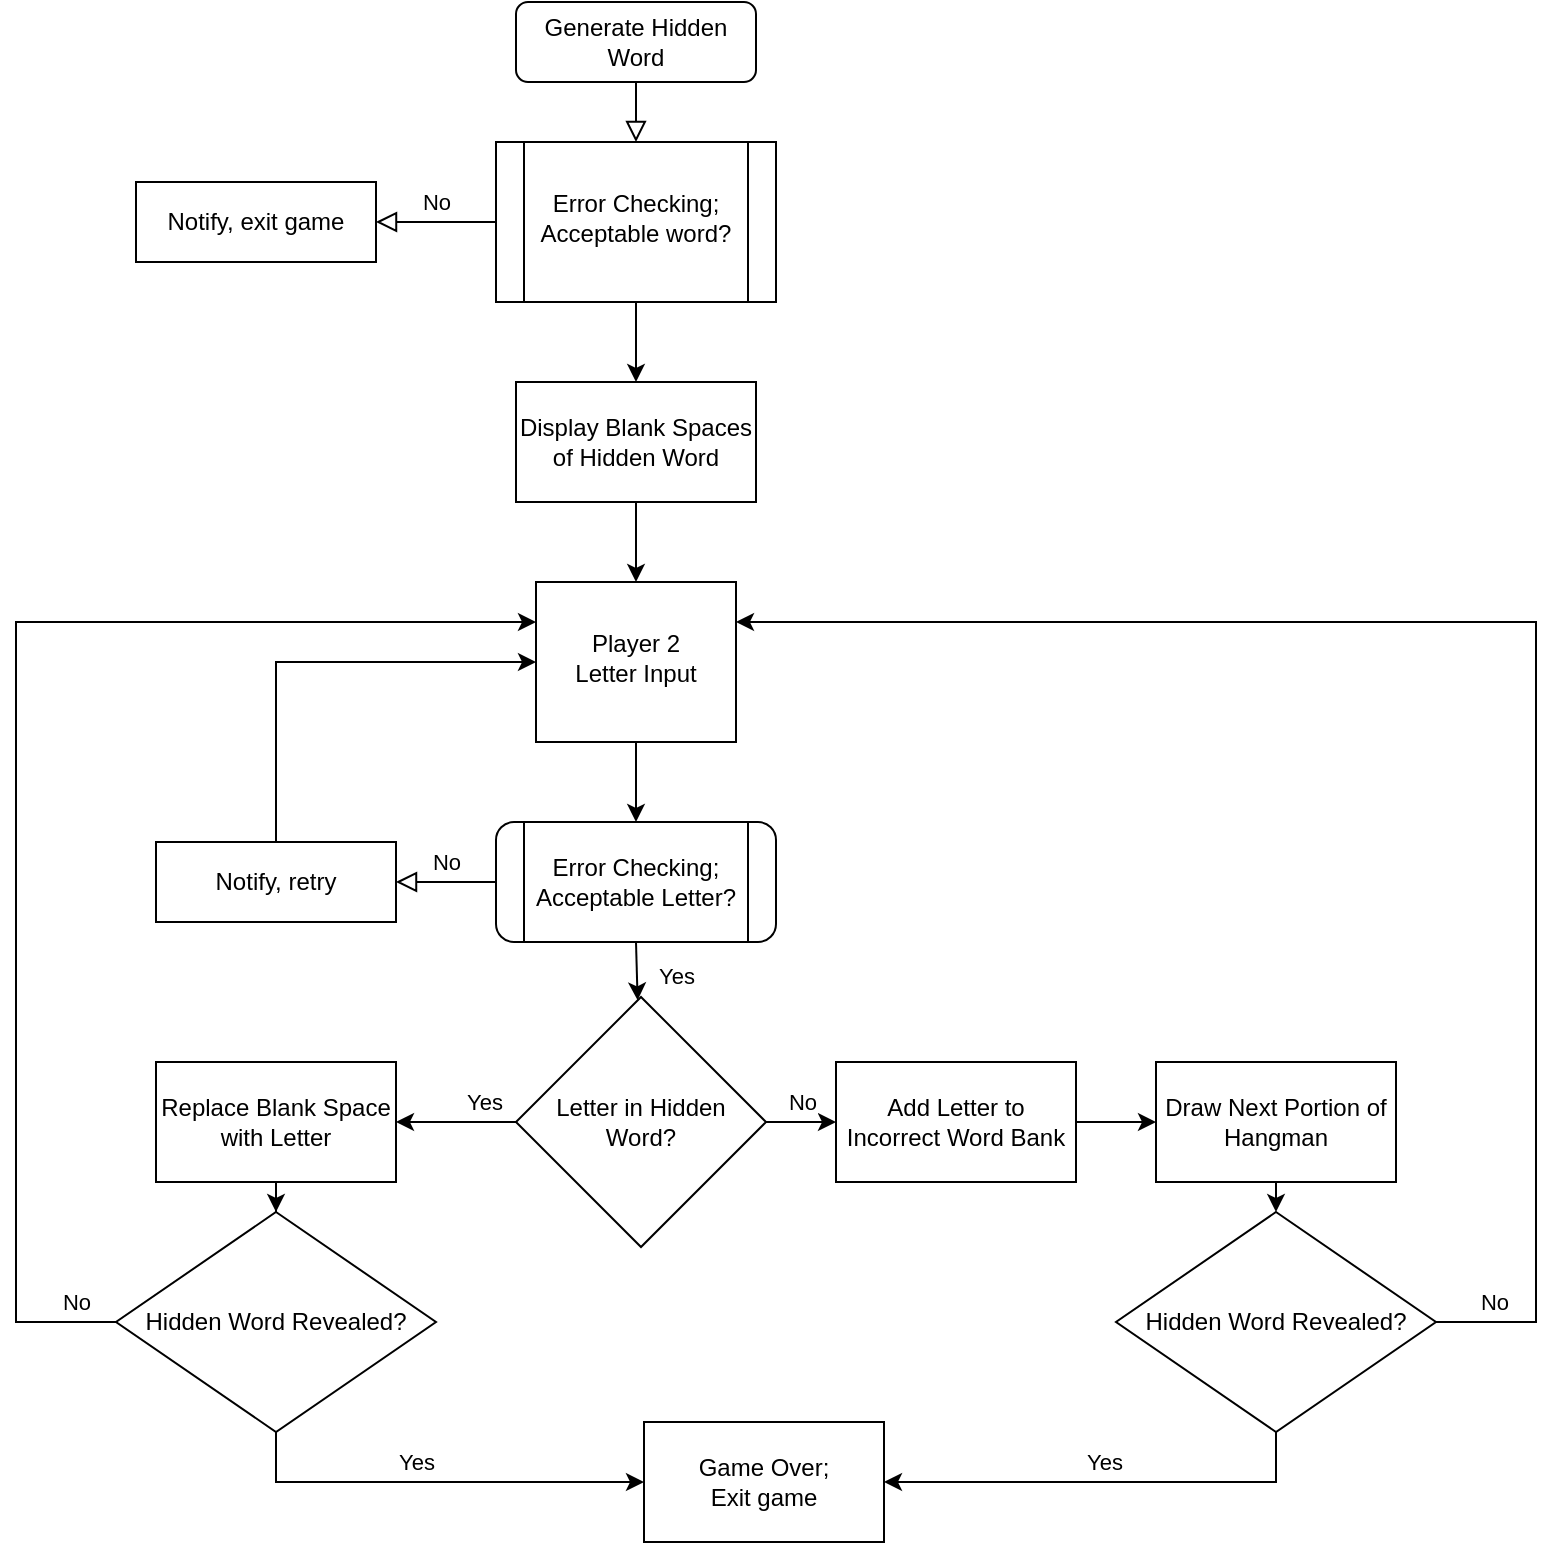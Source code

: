 <mxfile version="14.7.7" type="github">
  <diagram id="C5RBs43oDa-KdzZeNtuy" name="Page-1">
    <mxGraphModel dx="1221" dy="775" grid="1" gridSize="10" guides="1" tooltips="1" connect="1" arrows="1" fold="1" page="1" pageScale="1" pageWidth="827" pageHeight="1169" math="0" shadow="0">
      <root>
        <mxCell id="WIyWlLk6GJQsqaUBKTNV-0" />
        <mxCell id="WIyWlLk6GJQsqaUBKTNV-1" parent="WIyWlLk6GJQsqaUBKTNV-0" />
        <mxCell id="WIyWlLk6GJQsqaUBKTNV-2" value="" style="rounded=0;html=1;jettySize=auto;orthogonalLoop=1;fontSize=11;endArrow=block;endFill=0;endSize=8;strokeWidth=1;shadow=0;labelBackgroundColor=none;edgeStyle=orthogonalEdgeStyle;" parent="WIyWlLk6GJQsqaUBKTNV-1" source="WIyWlLk6GJQsqaUBKTNV-3" target="WIyWlLk6GJQsqaUBKTNV-6" edge="1">
          <mxGeometry relative="1" as="geometry" />
        </mxCell>
        <mxCell id="WIyWlLk6GJQsqaUBKTNV-3" value="Generate Hidden Word" style="rounded=1;whiteSpace=wrap;html=1;fontSize=12;glass=0;strokeWidth=1;shadow=0;" parent="WIyWlLk6GJQsqaUBKTNV-1" vertex="1">
          <mxGeometry x="290" y="10" width="120" height="40" as="geometry" />
        </mxCell>
        <mxCell id="WIyWlLk6GJQsqaUBKTNV-5" value="No" style="edgeStyle=orthogonalEdgeStyle;rounded=0;html=1;jettySize=auto;orthogonalLoop=1;fontSize=11;endArrow=block;endFill=0;endSize=8;strokeWidth=1;shadow=0;labelBackgroundColor=none;" parent="WIyWlLk6GJQsqaUBKTNV-1" source="WIyWlLk6GJQsqaUBKTNV-6" target="WIyWlLk6GJQsqaUBKTNV-7" edge="1">
          <mxGeometry y="-10" relative="1" as="geometry">
            <mxPoint as="offset" />
          </mxGeometry>
        </mxCell>
        <mxCell id="0c1M3Ay7tlycpnXRrokV-31" style="edgeStyle=orthogonalEdgeStyle;rounded=0;orthogonalLoop=1;jettySize=auto;html=1;entryX=0.5;entryY=0;entryDx=0;entryDy=0;" edge="1" parent="WIyWlLk6GJQsqaUBKTNV-1" source="WIyWlLk6GJQsqaUBKTNV-6" target="0c1M3Ay7tlycpnXRrokV-28">
          <mxGeometry relative="1" as="geometry" />
        </mxCell>
        <mxCell id="WIyWlLk6GJQsqaUBKTNV-6" value="Error Checking; Acceptable word?" style="shape=process;whiteSpace=wrap;html=1;shadow=0;fontFamily=Helvetica;fontSize=12;align=center;strokeWidth=1;spacing=6;spacingTop=-4;" parent="WIyWlLk6GJQsqaUBKTNV-1" vertex="1">
          <mxGeometry x="280" y="80" width="140" height="80" as="geometry" />
        </mxCell>
        <mxCell id="WIyWlLk6GJQsqaUBKTNV-7" value="Notify, exit game" style="rounded=0;whiteSpace=wrap;html=1;fontSize=12;glass=0;strokeWidth=1;shadow=0;" parent="WIyWlLk6GJQsqaUBKTNV-1" vertex="1">
          <mxGeometry x="100" y="100" width="120" height="40" as="geometry" />
        </mxCell>
        <mxCell id="WIyWlLk6GJQsqaUBKTNV-10" value="&lt;div&gt;Player 2&lt;/div&gt;&lt;div&gt;Letter Input&lt;br&gt;&lt;/div&gt;" style="square;whiteSpace=wrap;html=1;shadow=0;fontFamily=Helvetica;fontSize=12;align=center;strokeWidth=1;spacing=6;spacingTop=-4;" parent="WIyWlLk6GJQsqaUBKTNV-1" vertex="1">
          <mxGeometry x="300" y="300" width="100" height="80" as="geometry" />
        </mxCell>
        <mxCell id="WIyWlLk6GJQsqaUBKTNV-11" value="&lt;div&gt;Error Checking; &lt;br&gt;&lt;/div&gt;&lt;div&gt;Acceptable Letter?&lt;/div&gt;" style="shape=process;rounded=1;whiteSpace=wrap;html=1;fontSize=12;glass=0;strokeWidth=1;shadow=0;" parent="WIyWlLk6GJQsqaUBKTNV-1" vertex="1">
          <mxGeometry x="280" y="420" width="140" height="60" as="geometry" />
        </mxCell>
        <mxCell id="0c1M3Ay7tlycpnXRrokV-7" value="Yes" style="edgeStyle=orthogonalEdgeStyle;rounded=0;orthogonalLoop=1;jettySize=auto;html=1;" edge="1" parent="WIyWlLk6GJQsqaUBKTNV-1" source="0c1M3Ay7tlycpnXRrokV-0" target="0c1M3Ay7tlycpnXRrokV-6">
          <mxGeometry x="-0.467" y="-10" relative="1" as="geometry">
            <mxPoint as="offset" />
          </mxGeometry>
        </mxCell>
        <mxCell id="0c1M3Ay7tlycpnXRrokV-9" value="No" style="edgeStyle=orthogonalEdgeStyle;rounded=0;orthogonalLoop=1;jettySize=auto;html=1;exitX=1;exitY=0.5;exitDx=0;exitDy=0;" edge="1" parent="WIyWlLk6GJQsqaUBKTNV-1" source="0c1M3Ay7tlycpnXRrokV-0">
          <mxGeometry y="10" relative="1" as="geometry">
            <mxPoint x="450" y="570" as="targetPoint" />
            <mxPoint as="offset" />
          </mxGeometry>
        </mxCell>
        <mxCell id="0c1M3Ay7tlycpnXRrokV-0" value="Letter in Hidden Word?" style="rhombus;whiteSpace=wrap;html=1;aspect=fixed;" vertex="1" parent="WIyWlLk6GJQsqaUBKTNV-1">
          <mxGeometry x="290" y="507.5" width="125" height="125" as="geometry" />
        </mxCell>
        <mxCell id="0c1M3Ay7tlycpnXRrokV-1" value="" style="endArrow=classic;html=1;exitX=0.5;exitY=1;exitDx=0;exitDy=0;entryX=0.5;entryY=0;entryDx=0;entryDy=0;" edge="1" parent="WIyWlLk6GJQsqaUBKTNV-1" source="WIyWlLk6GJQsqaUBKTNV-10" target="WIyWlLk6GJQsqaUBKTNV-11">
          <mxGeometry width="50" height="50" relative="1" as="geometry">
            <mxPoint x="480" y="450" as="sourcePoint" />
            <mxPoint x="530" y="400" as="targetPoint" />
          </mxGeometry>
        </mxCell>
        <mxCell id="0c1M3Ay7tlycpnXRrokV-2" value="&lt;div&gt;Notify, retry&lt;/div&gt;" style="rounded=0;whiteSpace=wrap;html=1;fontSize=12;glass=0;strokeWidth=1;shadow=0;" vertex="1" parent="WIyWlLk6GJQsqaUBKTNV-1">
          <mxGeometry x="110" y="430" width="120" height="40" as="geometry" />
        </mxCell>
        <mxCell id="0c1M3Ay7tlycpnXRrokV-3" value="No" style="edgeStyle=orthogonalEdgeStyle;rounded=0;html=1;jettySize=auto;orthogonalLoop=1;fontSize=11;endArrow=block;endFill=0;endSize=8;strokeWidth=1;shadow=0;labelBackgroundColor=none;exitX=0;exitY=0.5;exitDx=0;exitDy=0;entryX=1;entryY=0.5;entryDx=0;entryDy=0;" edge="1" parent="WIyWlLk6GJQsqaUBKTNV-1" source="WIyWlLk6GJQsqaUBKTNV-11" target="0c1M3Ay7tlycpnXRrokV-2">
          <mxGeometry y="-10" relative="1" as="geometry">
            <mxPoint as="offset" />
            <mxPoint x="310" y="230" as="sourcePoint" />
            <mxPoint x="260" y="460" as="targetPoint" />
            <Array as="points" />
          </mxGeometry>
        </mxCell>
        <mxCell id="0c1M3Ay7tlycpnXRrokV-4" value="" style="endArrow=classic;html=1;exitX=0.5;exitY=0;exitDx=0;exitDy=0;entryX=0;entryY=0.5;entryDx=0;entryDy=0;rounded=0;" edge="1" parent="WIyWlLk6GJQsqaUBKTNV-1" source="0c1M3Ay7tlycpnXRrokV-2" target="WIyWlLk6GJQsqaUBKTNV-10">
          <mxGeometry width="50" height="50" relative="1" as="geometry">
            <mxPoint x="480" y="450" as="sourcePoint" />
            <mxPoint x="530" y="400" as="targetPoint" />
            <Array as="points">
              <mxPoint x="170" y="340" />
            </Array>
          </mxGeometry>
        </mxCell>
        <mxCell id="0c1M3Ay7tlycpnXRrokV-5" value="&lt;div&gt;Yes&lt;/div&gt;" style="endArrow=classic;html=1;exitX=0.5;exitY=1;exitDx=0;exitDy=0;" edge="1" parent="WIyWlLk6GJQsqaUBKTNV-1" source="WIyWlLk6GJQsqaUBKTNV-11" target="0c1M3Ay7tlycpnXRrokV-0">
          <mxGeometry x="0.2" y="20" width="50" height="50" relative="1" as="geometry">
            <mxPoint x="480" y="450" as="sourcePoint" />
            <mxPoint x="350" y="520" as="targetPoint" />
            <mxPoint as="offset" />
          </mxGeometry>
        </mxCell>
        <mxCell id="0c1M3Ay7tlycpnXRrokV-22" style="edgeStyle=orthogonalEdgeStyle;rounded=0;orthogonalLoop=1;jettySize=auto;html=1;exitX=0.5;exitY=1;exitDx=0;exitDy=0;" edge="1" parent="WIyWlLk6GJQsqaUBKTNV-1" source="0c1M3Ay7tlycpnXRrokV-6" target="0c1M3Ay7tlycpnXRrokV-23">
          <mxGeometry relative="1" as="geometry">
            <mxPoint x="170" y="640" as="targetPoint" />
          </mxGeometry>
        </mxCell>
        <mxCell id="0c1M3Ay7tlycpnXRrokV-6" value="Replace Blank Space with Letter" style="whiteSpace=wrap;html=1;" vertex="1" parent="WIyWlLk6GJQsqaUBKTNV-1">
          <mxGeometry x="110" y="540" width="120" height="60" as="geometry" />
        </mxCell>
        <mxCell id="0c1M3Ay7tlycpnXRrokV-14" style="edgeStyle=orthogonalEdgeStyle;rounded=0;orthogonalLoop=1;jettySize=auto;html=1;" edge="1" parent="WIyWlLk6GJQsqaUBKTNV-1" source="0c1M3Ay7tlycpnXRrokV-13" target="0c1M3Ay7tlycpnXRrokV-15">
          <mxGeometry relative="1" as="geometry">
            <mxPoint x="620" y="570" as="targetPoint" />
          </mxGeometry>
        </mxCell>
        <mxCell id="0c1M3Ay7tlycpnXRrokV-13" value="Add Letter to Incorrect Word Bank" style="rounded=0;whiteSpace=wrap;html=1;" vertex="1" parent="WIyWlLk6GJQsqaUBKTNV-1">
          <mxGeometry x="450" y="540" width="120" height="60" as="geometry" />
        </mxCell>
        <mxCell id="0c1M3Ay7tlycpnXRrokV-34" style="edgeStyle=orthogonalEdgeStyle;rounded=0;orthogonalLoop=1;jettySize=auto;html=1;exitX=0.5;exitY=1;exitDx=0;exitDy=0;entryX=0.5;entryY=0;entryDx=0;entryDy=0;" edge="1" parent="WIyWlLk6GJQsqaUBKTNV-1" source="0c1M3Ay7tlycpnXRrokV-15" target="0c1M3Ay7tlycpnXRrokV-33">
          <mxGeometry relative="1" as="geometry" />
        </mxCell>
        <mxCell id="0c1M3Ay7tlycpnXRrokV-15" value="&lt;div&gt;Draw Next Portion of Hangman&lt;/div&gt;" style="rounded=0;whiteSpace=wrap;html=1;" vertex="1" parent="WIyWlLk6GJQsqaUBKTNV-1">
          <mxGeometry x="610" y="540" width="120" height="60" as="geometry" />
        </mxCell>
        <mxCell id="0c1M3Ay7tlycpnXRrokV-19" value="Yes" style="edgeStyle=orthogonalEdgeStyle;rounded=0;orthogonalLoop=1;jettySize=auto;html=1;exitX=0.5;exitY=1;exitDx=0;exitDy=0;entryX=1;entryY=0.5;entryDx=0;entryDy=0;" edge="1" parent="WIyWlLk6GJQsqaUBKTNV-1" source="0c1M3Ay7tlycpnXRrokV-33" target="0c1M3Ay7tlycpnXRrokV-25">
          <mxGeometry x="0.007" y="-10" relative="1" as="geometry">
            <mxPoint x="670" y="740" as="targetPoint" />
            <mxPoint x="670" y="732.5" as="sourcePoint" />
            <Array as="points">
              <mxPoint x="670" y="750" />
            </Array>
            <mxPoint as="offset" />
          </mxGeometry>
        </mxCell>
        <mxCell id="0c1M3Ay7tlycpnXRrokV-21" value="No" style="edgeStyle=orthogonalEdgeStyle;rounded=0;orthogonalLoop=1;jettySize=auto;html=1;entryX=1;entryY=0.25;entryDx=0;entryDy=0;exitX=1;exitY=0.5;exitDx=0;exitDy=0;" edge="1" parent="WIyWlLk6GJQsqaUBKTNV-1" source="0c1M3Ay7tlycpnXRrokV-33" target="WIyWlLk6GJQsqaUBKTNV-10">
          <mxGeometry x="-0.927" y="10" relative="1" as="geometry">
            <mxPoint x="756" y="670" as="sourcePoint" />
            <Array as="points">
              <mxPoint x="800" y="670" />
              <mxPoint x="800" y="320" />
            </Array>
            <mxPoint as="offset" />
          </mxGeometry>
        </mxCell>
        <mxCell id="0c1M3Ay7tlycpnXRrokV-24" value="Yes" style="edgeStyle=orthogonalEdgeStyle;rounded=0;orthogonalLoop=1;jettySize=auto;html=1;" edge="1" parent="WIyWlLk6GJQsqaUBKTNV-1" source="0c1M3Ay7tlycpnXRrokV-23" target="0c1M3Ay7tlycpnXRrokV-25">
          <mxGeometry x="-0.091" y="10" relative="1" as="geometry">
            <mxPoint x="170" y="750" as="targetPoint" />
            <Array as="points">
              <mxPoint x="170" y="750" />
            </Array>
            <mxPoint as="offset" />
          </mxGeometry>
        </mxCell>
        <mxCell id="0c1M3Ay7tlycpnXRrokV-26" value="No" style="edgeStyle=orthogonalEdgeStyle;rounded=0;orthogonalLoop=1;jettySize=auto;html=1;entryX=0;entryY=0.25;entryDx=0;entryDy=0;" edge="1" parent="WIyWlLk6GJQsqaUBKTNV-1" source="0c1M3Ay7tlycpnXRrokV-23" target="WIyWlLk6GJQsqaUBKTNV-10">
          <mxGeometry x="-0.939" y="-10" relative="1" as="geometry">
            <Array as="points">
              <mxPoint x="40" y="670" />
              <mxPoint x="40" y="320" />
            </Array>
            <mxPoint as="offset" />
          </mxGeometry>
        </mxCell>
        <mxCell id="0c1M3Ay7tlycpnXRrokV-23" value="Hidden Word Revealed?" style="rhombus;rounded=0;whiteSpace=wrap;html=1;" vertex="1" parent="WIyWlLk6GJQsqaUBKTNV-1">
          <mxGeometry x="90" y="615" width="160" height="110" as="geometry" />
        </mxCell>
        <mxCell id="0c1M3Ay7tlycpnXRrokV-25" value="&lt;div&gt;Game Over; &lt;br&gt;&lt;/div&gt;&lt;div&gt;Exit game&lt;br&gt;&lt;/div&gt;" style="rounded=0;whiteSpace=wrap;html=1;" vertex="1" parent="WIyWlLk6GJQsqaUBKTNV-1">
          <mxGeometry x="354" y="720" width="120" height="60" as="geometry" />
        </mxCell>
        <mxCell id="0c1M3Ay7tlycpnXRrokV-32" style="edgeStyle=orthogonalEdgeStyle;rounded=0;orthogonalLoop=1;jettySize=auto;html=1;entryX=0.5;entryY=0;entryDx=0;entryDy=0;" edge="1" parent="WIyWlLk6GJQsqaUBKTNV-1" source="0c1M3Ay7tlycpnXRrokV-28" target="WIyWlLk6GJQsqaUBKTNV-10">
          <mxGeometry relative="1" as="geometry" />
        </mxCell>
        <mxCell id="0c1M3Ay7tlycpnXRrokV-28" value="Display Blank Spaces of Hidden Word" style="rounded=0;whiteSpace=wrap;html=1;" vertex="1" parent="WIyWlLk6GJQsqaUBKTNV-1">
          <mxGeometry x="290" y="200" width="120" height="60" as="geometry" />
        </mxCell>
        <mxCell id="0c1M3Ay7tlycpnXRrokV-33" value="Hidden Word Revealed?" style="rhombus;rounded=0;whiteSpace=wrap;html=1;" vertex="1" parent="WIyWlLk6GJQsqaUBKTNV-1">
          <mxGeometry x="590" y="615" width="160" height="110" as="geometry" />
        </mxCell>
      </root>
    </mxGraphModel>
  </diagram>
</mxfile>
